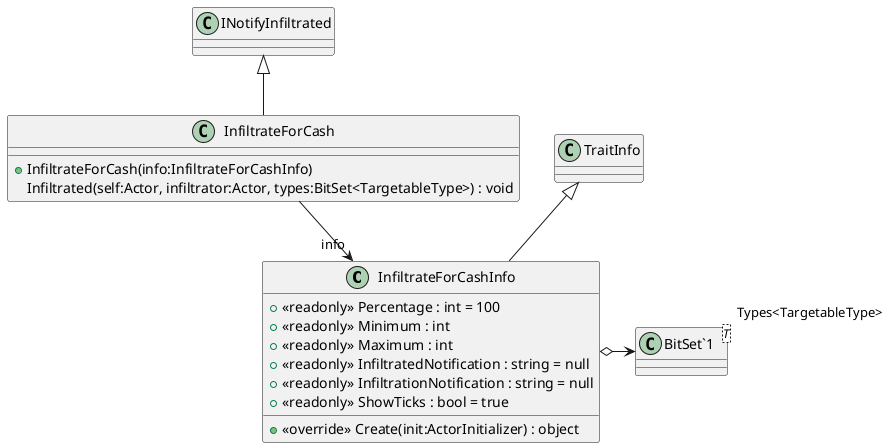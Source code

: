 @startuml
class InfiltrateForCashInfo {
    + <<readonly>> Percentage : int = 100
    + <<readonly>> Minimum : int
    + <<readonly>> Maximum : int
    + <<readonly>> InfiltratedNotification : string = null
    + <<readonly>> InfiltrationNotification : string = null
    + <<readonly>> ShowTicks : bool = true
    + <<override>> Create(init:ActorInitializer) : object
}
class InfiltrateForCash {
    + InfiltrateForCash(info:InfiltrateForCashInfo)
    Infiltrated(self:Actor, infiltrator:Actor, types:BitSet<TargetableType>) : void
}
class "BitSet`1"<T> {
}
TraitInfo <|-- InfiltrateForCashInfo
InfiltrateForCashInfo o-> "Types<TargetableType>" "BitSet`1"
INotifyInfiltrated <|-- InfiltrateForCash
InfiltrateForCash --> "info" InfiltrateForCashInfo
@enduml
